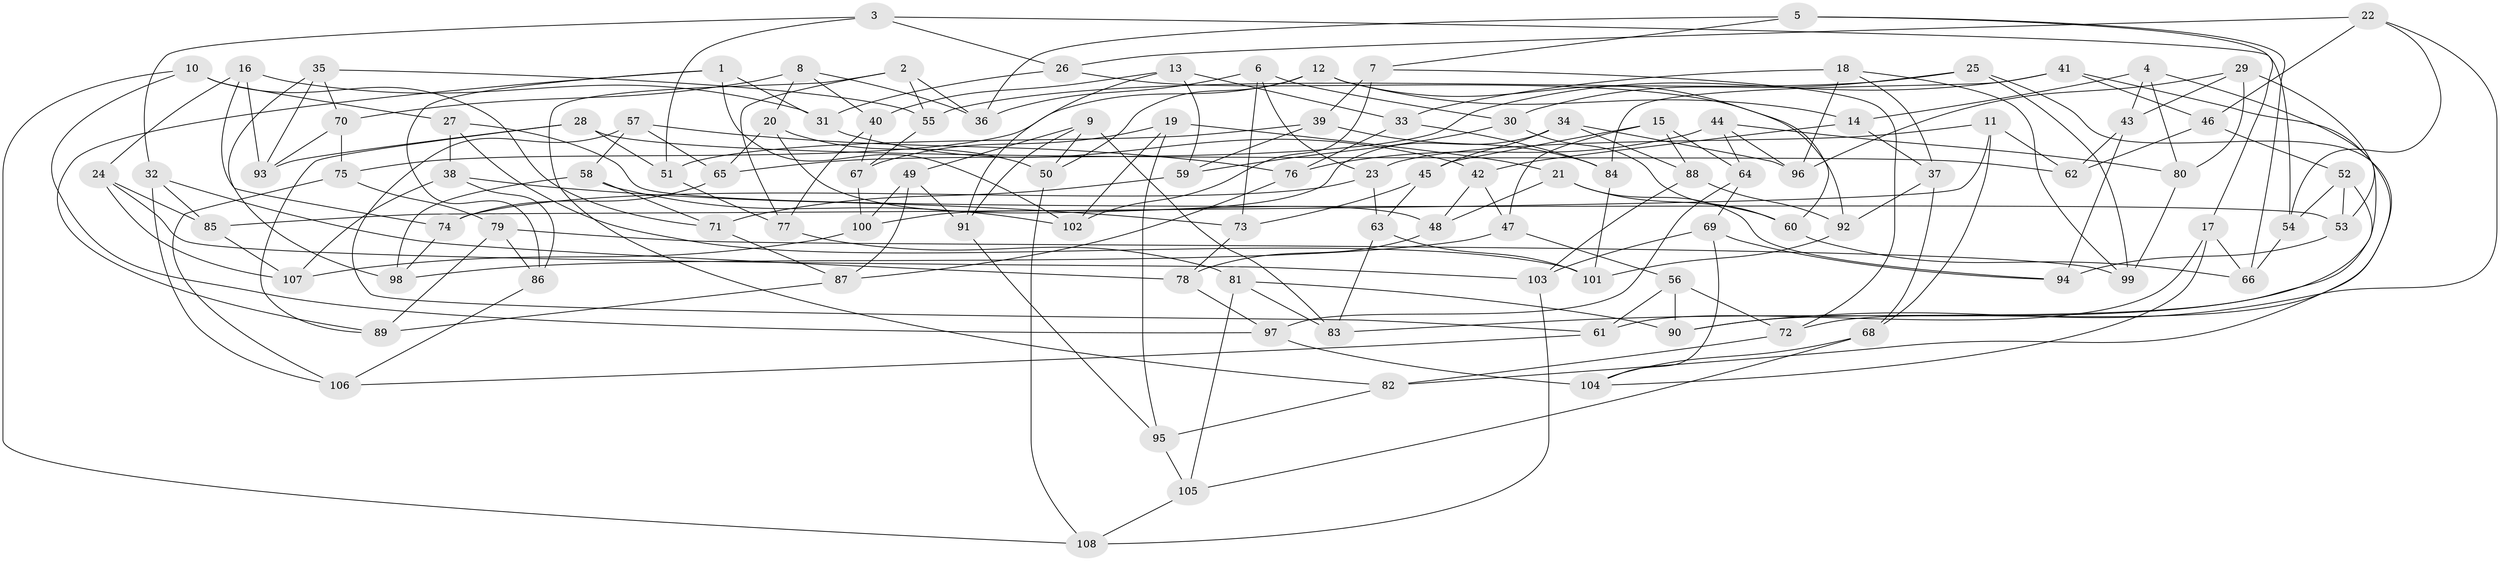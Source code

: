 // coarse degree distribution, {6: 0.5151515151515151, 4: 0.3333333333333333, 5: 0.12121212121212122, 3: 0.030303030303030304}
// Generated by graph-tools (version 1.1) at 2025/42/03/06/25 10:42:24]
// undirected, 108 vertices, 216 edges
graph export_dot {
graph [start="1"]
  node [color=gray90,style=filled];
  1;
  2;
  3;
  4;
  5;
  6;
  7;
  8;
  9;
  10;
  11;
  12;
  13;
  14;
  15;
  16;
  17;
  18;
  19;
  20;
  21;
  22;
  23;
  24;
  25;
  26;
  27;
  28;
  29;
  30;
  31;
  32;
  33;
  34;
  35;
  36;
  37;
  38;
  39;
  40;
  41;
  42;
  43;
  44;
  45;
  46;
  47;
  48;
  49;
  50;
  51;
  52;
  53;
  54;
  55;
  56;
  57;
  58;
  59;
  60;
  61;
  62;
  63;
  64;
  65;
  66;
  67;
  68;
  69;
  70;
  71;
  72;
  73;
  74;
  75;
  76;
  77;
  78;
  79;
  80;
  81;
  82;
  83;
  84;
  85;
  86;
  87;
  88;
  89;
  90;
  91;
  92;
  93;
  94;
  95;
  96;
  97;
  98;
  99;
  100;
  101;
  102;
  103;
  104;
  105;
  106;
  107;
  108;
  1 -- 102;
  1 -- 31;
  1 -- 86;
  1 -- 89;
  2 -- 55;
  2 -- 77;
  2 -- 82;
  2 -- 36;
  3 -- 26;
  3 -- 51;
  3 -- 54;
  3 -- 32;
  4 -- 83;
  4 -- 14;
  4 -- 43;
  4 -- 80;
  5 -- 7;
  5 -- 36;
  5 -- 66;
  5 -- 17;
  6 -- 73;
  6 -- 36;
  6 -- 30;
  6 -- 23;
  7 -- 102;
  7 -- 72;
  7 -- 39;
  8 -- 70;
  8 -- 36;
  8 -- 40;
  8 -- 20;
  9 -- 91;
  9 -- 50;
  9 -- 49;
  9 -- 83;
  10 -- 97;
  10 -- 27;
  10 -- 108;
  10 -- 71;
  11 -- 85;
  11 -- 23;
  11 -- 68;
  11 -- 62;
  12 -- 14;
  12 -- 75;
  12 -- 50;
  12 -- 60;
  13 -- 91;
  13 -- 40;
  13 -- 33;
  13 -- 59;
  14 -- 37;
  14 -- 42;
  15 -- 45;
  15 -- 47;
  15 -- 88;
  15 -- 64;
  16 -- 93;
  16 -- 31;
  16 -- 74;
  16 -- 24;
  17 -- 104;
  17 -- 66;
  17 -- 61;
  18 -- 96;
  18 -- 37;
  18 -- 33;
  18 -- 99;
  19 -- 95;
  19 -- 67;
  19 -- 102;
  19 -- 21;
  20 -- 50;
  20 -- 48;
  20 -- 65;
  21 -- 48;
  21 -- 60;
  21 -- 94;
  22 -- 46;
  22 -- 90;
  22 -- 54;
  22 -- 26;
  23 -- 74;
  23 -- 63;
  24 -- 85;
  24 -- 107;
  24 -- 103;
  25 -- 55;
  25 -- 99;
  25 -- 82;
  25 -- 30;
  26 -- 92;
  26 -- 31;
  27 -- 53;
  27 -- 101;
  27 -- 38;
  28 -- 51;
  28 -- 89;
  28 -- 62;
  28 -- 93;
  29 -- 96;
  29 -- 53;
  29 -- 80;
  29 -- 43;
  30 -- 59;
  30 -- 60;
  31 -- 42;
  32 -- 106;
  32 -- 85;
  32 -- 78;
  33 -- 84;
  33 -- 76;
  34 -- 100;
  34 -- 45;
  34 -- 96;
  34 -- 88;
  35 -- 70;
  35 -- 55;
  35 -- 93;
  35 -- 98;
  37 -- 68;
  37 -- 92;
  38 -- 86;
  38 -- 107;
  38 -- 73;
  39 -- 59;
  39 -- 84;
  39 -- 51;
  40 -- 67;
  40 -- 77;
  41 -- 65;
  41 -- 72;
  41 -- 84;
  41 -- 46;
  42 -- 48;
  42 -- 47;
  43 -- 62;
  43 -- 94;
  44 -- 76;
  44 -- 64;
  44 -- 80;
  44 -- 96;
  45 -- 73;
  45 -- 63;
  46 -- 62;
  46 -- 52;
  47 -- 98;
  47 -- 56;
  48 -- 78;
  49 -- 100;
  49 -- 91;
  49 -- 87;
  50 -- 108;
  51 -- 77;
  52 -- 53;
  52 -- 90;
  52 -- 54;
  53 -- 94;
  54 -- 66;
  55 -- 67;
  56 -- 72;
  56 -- 90;
  56 -- 61;
  57 -- 61;
  57 -- 58;
  57 -- 76;
  57 -- 65;
  58 -- 98;
  58 -- 102;
  58 -- 71;
  59 -- 71;
  60 -- 66;
  61 -- 106;
  63 -- 101;
  63 -- 83;
  64 -- 97;
  64 -- 69;
  65 -- 74;
  67 -- 100;
  68 -- 104;
  68 -- 105;
  69 -- 104;
  69 -- 94;
  69 -- 103;
  70 -- 75;
  70 -- 93;
  71 -- 87;
  72 -- 82;
  73 -- 78;
  74 -- 98;
  75 -- 79;
  75 -- 106;
  76 -- 87;
  77 -- 81;
  78 -- 97;
  79 -- 99;
  79 -- 86;
  79 -- 89;
  80 -- 99;
  81 -- 90;
  81 -- 83;
  81 -- 105;
  82 -- 95;
  84 -- 101;
  85 -- 107;
  86 -- 106;
  87 -- 89;
  88 -- 103;
  88 -- 92;
  91 -- 95;
  92 -- 101;
  95 -- 105;
  97 -- 104;
  100 -- 107;
  103 -- 108;
  105 -- 108;
}
